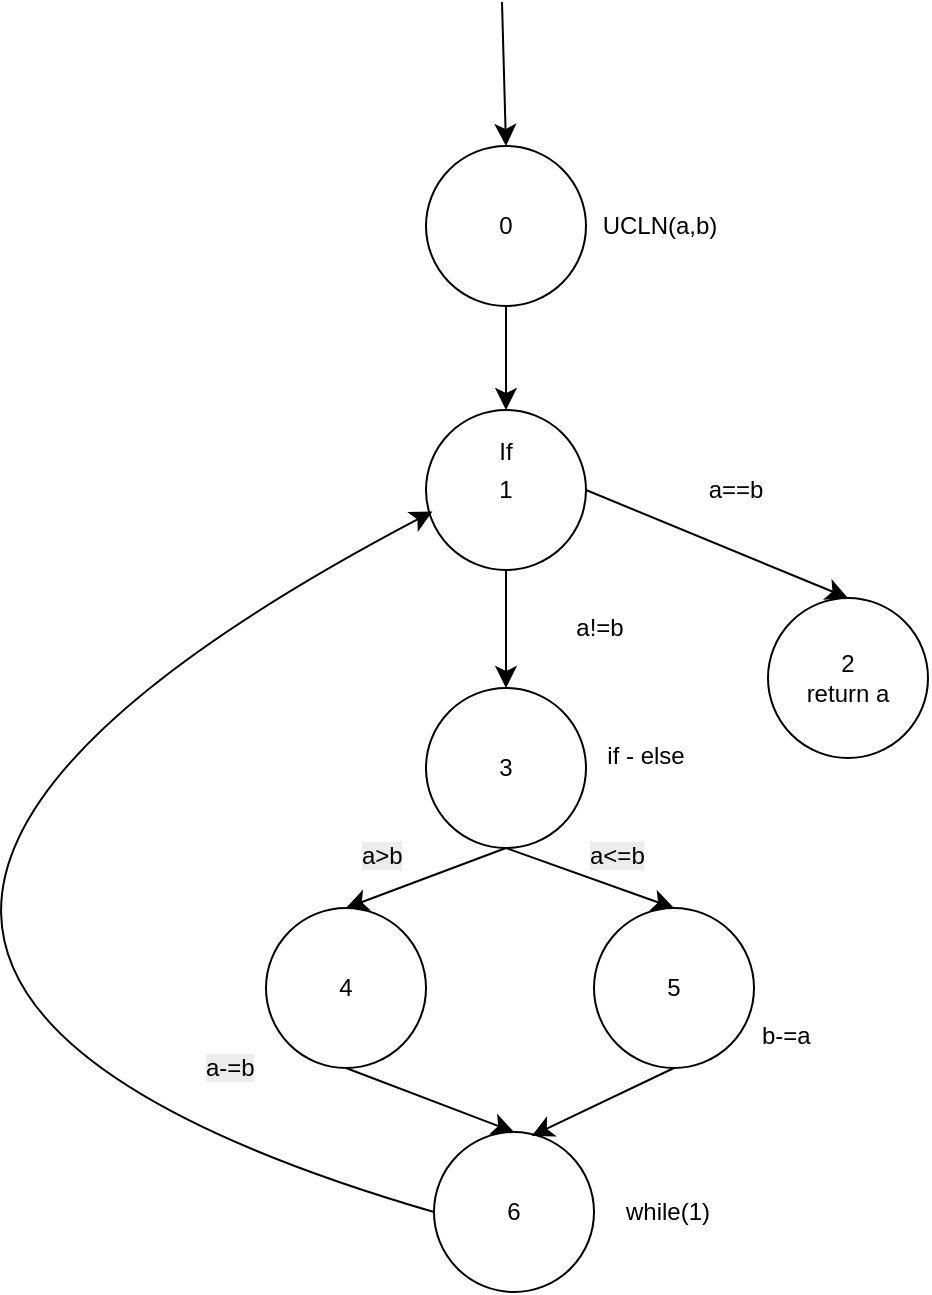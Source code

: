 <mxfile version="28.2.5">
  <diagram name="Trang-1" id="Mh-Wuua1Y0WTV14DLm0j">
    <mxGraphModel dx="1388" dy="972" grid="0" gridSize="10" guides="1" tooltips="1" connect="1" arrows="1" fold="1" page="0" pageScale="1" pageWidth="827" pageHeight="1169" math="0" shadow="0">
      <root>
        <mxCell id="0" />
        <mxCell id="1" parent="0" />
        <mxCell id="RkNvBVMgayiWRNWPBS3Q-6" style="edgeStyle=none;curved=1;rounded=0;orthogonalLoop=1;jettySize=auto;html=1;fontSize=12;startSize=8;endSize=8;" parent="1" source="RkNvBVMgayiWRNWPBS3Q-1" target="RkNvBVMgayiWRNWPBS3Q-2" edge="1">
          <mxGeometry relative="1" as="geometry" />
        </mxCell>
        <mxCell id="RkNvBVMgayiWRNWPBS3Q-1" value="0" style="ellipse;whiteSpace=wrap;html=1;aspect=fixed;" parent="1" vertex="1">
          <mxGeometry x="-8" y="-209" width="80" height="80" as="geometry" />
        </mxCell>
        <mxCell id="RkNvBVMgayiWRNWPBS3Q-4" value="" style="edgeStyle=none;curved=1;rounded=0;orthogonalLoop=1;jettySize=auto;html=1;fontSize=12;startSize=8;endSize=8;" parent="1" source="RkNvBVMgayiWRNWPBS3Q-2" target="RkNvBVMgayiWRNWPBS3Q-3" edge="1">
          <mxGeometry relative="1" as="geometry" />
        </mxCell>
        <mxCell id="RkNvBVMgayiWRNWPBS3Q-2" value="1" style="ellipse;whiteSpace=wrap;html=1;aspect=fixed;" parent="1" vertex="1">
          <mxGeometry x="-8" y="-77" width="80" height="80" as="geometry" />
        </mxCell>
        <mxCell id="RkNvBVMgayiWRNWPBS3Q-3" value="3" style="ellipse;whiteSpace=wrap;html=1;aspect=fixed;" parent="1" vertex="1">
          <mxGeometry x="-8" y="62" width="80" height="80" as="geometry" />
        </mxCell>
        <mxCell id="RkNvBVMgayiWRNWPBS3Q-5" value="UCLN(a,b)" style="text;html=1;align=center;verticalAlign=middle;whiteSpace=wrap;rounded=0;" parent="1" vertex="1">
          <mxGeometry x="79" y="-184" width="60" height="30" as="geometry" />
        </mxCell>
        <mxCell id="RkNvBVMgayiWRNWPBS3Q-7" value="If" style="text;html=1;align=center;verticalAlign=middle;whiteSpace=wrap;rounded=0;" parent="1" vertex="1">
          <mxGeometry x="2" y="-71" width="60" height="30" as="geometry" />
        </mxCell>
        <mxCell id="RkNvBVMgayiWRNWPBS3Q-8" value="2&lt;div&gt;return a&lt;/div&gt;" style="ellipse;whiteSpace=wrap;html=1;aspect=fixed;" parent="1" vertex="1">
          <mxGeometry x="163" y="17" width="80" height="80" as="geometry" />
        </mxCell>
        <mxCell id="RkNvBVMgayiWRNWPBS3Q-9" value="" style="endArrow=classic;html=1;rounded=0;fontSize=12;startSize=8;endSize=8;curved=1;entryX=0.5;entryY=0;entryDx=0;entryDy=0;exitX=1;exitY=0.5;exitDx=0;exitDy=0;" parent="1" source="RkNvBVMgayiWRNWPBS3Q-2" target="RkNvBVMgayiWRNWPBS3Q-8" edge="1">
          <mxGeometry width="50" height="50" relative="1" as="geometry">
            <mxPoint x="175" y="122" as="sourcePoint" />
            <mxPoint x="225" y="72" as="targetPoint" />
          </mxGeometry>
        </mxCell>
        <mxCell id="RkNvBVMgayiWRNWPBS3Q-10" value="a==b" style="text;html=1;align=center;verticalAlign=middle;whiteSpace=wrap;rounded=0;" parent="1" vertex="1">
          <mxGeometry x="117" y="-52" width="60" height="30" as="geometry" />
        </mxCell>
        <mxCell id="RkNvBVMgayiWRNWPBS3Q-11" value="a!=b" style="text;html=1;align=center;verticalAlign=middle;whiteSpace=wrap;rounded=0;" parent="1" vertex="1">
          <mxGeometry x="49" y="17" width="60" height="30" as="geometry" />
        </mxCell>
        <mxCell id="RkNvBVMgayiWRNWPBS3Q-13" value="if - else" style="text;html=1;align=center;verticalAlign=middle;whiteSpace=wrap;rounded=0;" parent="1" vertex="1">
          <mxGeometry x="72" y="81" width="60" height="30" as="geometry" />
        </mxCell>
        <mxCell id="RkNvBVMgayiWRNWPBS3Q-14" value="4" style="ellipse;whiteSpace=wrap;html=1;aspect=fixed;" parent="1" vertex="1">
          <mxGeometry x="-88" y="172" width="80" height="80" as="geometry" />
        </mxCell>
        <mxCell id="RkNvBVMgayiWRNWPBS3Q-15" value="5" style="ellipse;whiteSpace=wrap;html=1;aspect=fixed;" parent="1" vertex="1">
          <mxGeometry x="76" y="172" width="80" height="80" as="geometry" />
        </mxCell>
        <mxCell id="RkNvBVMgayiWRNWPBS3Q-16" value="" style="endArrow=classic;html=1;rounded=0;fontSize=12;startSize=8;endSize=8;curved=1;entryX=0.5;entryY=0;entryDx=0;entryDy=0;exitX=0.5;exitY=1;exitDx=0;exitDy=0;" parent="1" source="RkNvBVMgayiWRNWPBS3Q-3" target="RkNvBVMgayiWRNWPBS3Q-14" edge="1">
          <mxGeometry width="50" height="50" relative="1" as="geometry">
            <mxPoint x="16" y="242" as="sourcePoint" />
            <mxPoint x="73" y="264" as="targetPoint" />
          </mxGeometry>
        </mxCell>
        <mxCell id="RkNvBVMgayiWRNWPBS3Q-17" value="" style="endArrow=classic;html=1;rounded=0;fontSize=12;startSize=8;endSize=8;curved=1;entryX=0.5;entryY=0;entryDx=0;entryDy=0;exitX=0.5;exitY=1;exitDx=0;exitDy=0;" parent="1" source="RkNvBVMgayiWRNWPBS3Q-3" target="RkNvBVMgayiWRNWPBS3Q-15" edge="1">
          <mxGeometry width="50" height="50" relative="1" as="geometry">
            <mxPoint x="50" y="168" as="sourcePoint" />
            <mxPoint x="107" y="190" as="targetPoint" />
          </mxGeometry>
        </mxCell>
        <mxCell id="RkNvBVMgayiWRNWPBS3Q-18" value="6" style="ellipse;whiteSpace=wrap;html=1;aspect=fixed;" parent="1" vertex="1">
          <mxGeometry x="-4" y="284" width="80" height="80" as="geometry" />
        </mxCell>
        <mxCell id="RkNvBVMgayiWRNWPBS3Q-21" value="" style="endArrow=classic;html=1;rounded=0;fontSize=12;startSize=8;endSize=8;curved=1;entryX=0.5;entryY=0;entryDx=0;entryDy=0;exitX=0.5;exitY=1;exitDx=0;exitDy=0;" parent="1" source="RkNvBVMgayiWRNWPBS3Q-14" target="RkNvBVMgayiWRNWPBS3Q-18" edge="1">
          <mxGeometry width="50" height="50" relative="1" as="geometry">
            <mxPoint x="175" y="122" as="sourcePoint" />
            <mxPoint x="225" y="72" as="targetPoint" />
          </mxGeometry>
        </mxCell>
        <mxCell id="RkNvBVMgayiWRNWPBS3Q-22" value="" style="endArrow=classic;html=1;rounded=0;fontSize=12;startSize=8;endSize=8;curved=1;entryX=0.61;entryY=0.025;entryDx=0;entryDy=0;exitX=0.5;exitY=1;exitDx=0;exitDy=0;entryPerimeter=0;" parent="1" source="RkNvBVMgayiWRNWPBS3Q-15" target="RkNvBVMgayiWRNWPBS3Q-18" edge="1">
          <mxGeometry width="50" height="50" relative="1" as="geometry">
            <mxPoint x="95" y="274" as="sourcePoint" />
            <mxPoint x="175" y="293" as="targetPoint" />
          </mxGeometry>
        </mxCell>
        <mxCell id="RkNvBVMgayiWRNWPBS3Q-23" value="&lt;span style=&quot;color: rgb(0, 0, 0); font-family: Helvetica; font-size: 12px; font-style: normal; font-variant-ligatures: normal; font-variant-caps: normal; font-weight: 400; letter-spacing: normal; orphans: 2; text-align: center; text-indent: 0px; text-transform: none; widows: 2; word-spacing: 0px; -webkit-text-stroke-width: 0px; white-space: normal; background-color: rgb(236, 236, 236); text-decoration-thickness: initial; text-decoration-style: initial; text-decoration-color: initial; float: none; display: inline !important;&quot;&gt;a&amp;gt;b&lt;/span&gt;" style="text;whiteSpace=wrap;html=1;" parent="1" vertex="1">
          <mxGeometry x="-42" y="132.0" width="55" height="36" as="geometry" />
        </mxCell>
        <mxCell id="RkNvBVMgayiWRNWPBS3Q-24" value="&lt;span style=&quot;color: rgb(0, 0, 0); font-family: Helvetica; font-size: 12px; font-style: normal; font-variant-ligatures: normal; font-variant-caps: normal; font-weight: 400; letter-spacing: normal; orphans: 2; text-align: center; text-indent: 0px; text-transform: none; widows: 2; word-spacing: 0px; -webkit-text-stroke-width: 0px; white-space: normal; background-color: rgb(236, 236, 236); text-decoration-thickness: initial; text-decoration-style: initial; text-decoration-color: initial; float: none; display: inline !important;&quot;&gt;a&amp;lt;=b&lt;/span&gt;" style="text;whiteSpace=wrap;html=1;" parent="1" vertex="1">
          <mxGeometry x="72" y="132.0" width="55" height="36" as="geometry" />
        </mxCell>
        <mxCell id="RkNvBVMgayiWRNWPBS3Q-25" value="&lt;span style=&quot;color: rgb(0, 0, 0); font-family: Helvetica; font-size: 12px; font-style: normal; font-variant-ligatures: normal; font-variant-caps: normal; font-weight: 400; letter-spacing: normal; orphans: 2; text-align: center; text-indent: 0px; text-transform: none; widows: 2; word-spacing: 0px; -webkit-text-stroke-width: 0px; white-space: normal; background-color: rgb(236, 236, 236); text-decoration-thickness: initial; text-decoration-style: initial; text-decoration-color: initial; float: none; display: inline !important;&quot;&gt;a-=b&lt;/span&gt;" style="text;whiteSpace=wrap;html=1;" parent="1" vertex="1">
          <mxGeometry x="-120" y="238.0" width="55" height="36" as="geometry" />
        </mxCell>
        <mxCell id="RkNvBVMgayiWRNWPBS3Q-26" value="&lt;div style=&quot;text-align: center;&quot;&gt;&lt;span style=&quot;background-color: transparent; color: light-dark(rgb(0, 0, 0), rgb(255, 255, 255));&quot;&gt;b-=a&lt;/span&gt;&lt;/div&gt;" style="text;whiteSpace=wrap;html=1;" parent="1" vertex="1">
          <mxGeometry x="158" y="222.0" width="55" height="36" as="geometry" />
        </mxCell>
        <mxCell id="RkNvBVMgayiWRNWPBS3Q-27" value="while(1)" style="text;html=1;align=center;verticalAlign=middle;whiteSpace=wrap;rounded=0;" parent="1" vertex="1">
          <mxGeometry x="83" y="309" width="60" height="30" as="geometry" />
        </mxCell>
        <mxCell id="RkNvBVMgayiWRNWPBS3Q-28" value="" style="endArrow=classic;html=1;rounded=0;fontSize=12;startSize=8;endSize=8;curved=1;exitX=0;exitY=0.5;exitDx=0;exitDy=0;entryX=0.04;entryY=0.635;entryDx=0;entryDy=0;entryPerimeter=0;" parent="1" source="RkNvBVMgayiWRNWPBS3Q-18" target="RkNvBVMgayiWRNWPBS3Q-2" edge="1">
          <mxGeometry width="50" height="50" relative="1" as="geometry">
            <mxPoint x="175" y="122" as="sourcePoint" />
            <mxPoint x="-135" y="15" as="targetPoint" />
            <Array as="points">
              <mxPoint x="-433" y="199" />
            </Array>
          </mxGeometry>
        </mxCell>
        <mxCell id="RkNvBVMgayiWRNWPBS3Q-29" value="" style="endArrow=classic;html=1;rounded=0;fontSize=12;startSize=8;endSize=8;curved=1;entryX=0.5;entryY=0;entryDx=0;entryDy=0;" parent="1" target="RkNvBVMgayiWRNWPBS3Q-1" edge="1">
          <mxGeometry width="50" height="50" relative="1" as="geometry">
            <mxPoint x="30" y="-281" as="sourcePoint" />
            <mxPoint x="-45" y="-301" as="targetPoint" />
          </mxGeometry>
        </mxCell>
      </root>
    </mxGraphModel>
  </diagram>
</mxfile>

